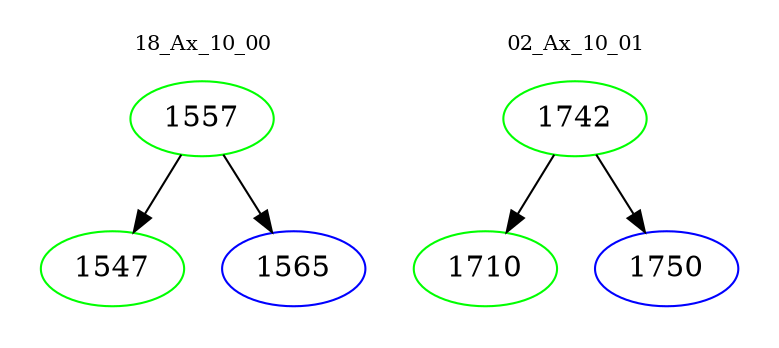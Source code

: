 digraph{
subgraph cluster_0 {
color = white
label = "18_Ax_10_00";
fontsize=10;
T0_1557 [label="1557", color="green"]
T0_1557 -> T0_1547 [color="black"]
T0_1547 [label="1547", color="green"]
T0_1557 -> T0_1565 [color="black"]
T0_1565 [label="1565", color="blue"]
}
subgraph cluster_1 {
color = white
label = "02_Ax_10_01";
fontsize=10;
T1_1742 [label="1742", color="green"]
T1_1742 -> T1_1710 [color="black"]
T1_1710 [label="1710", color="green"]
T1_1742 -> T1_1750 [color="black"]
T1_1750 [label="1750", color="blue"]
}
}
